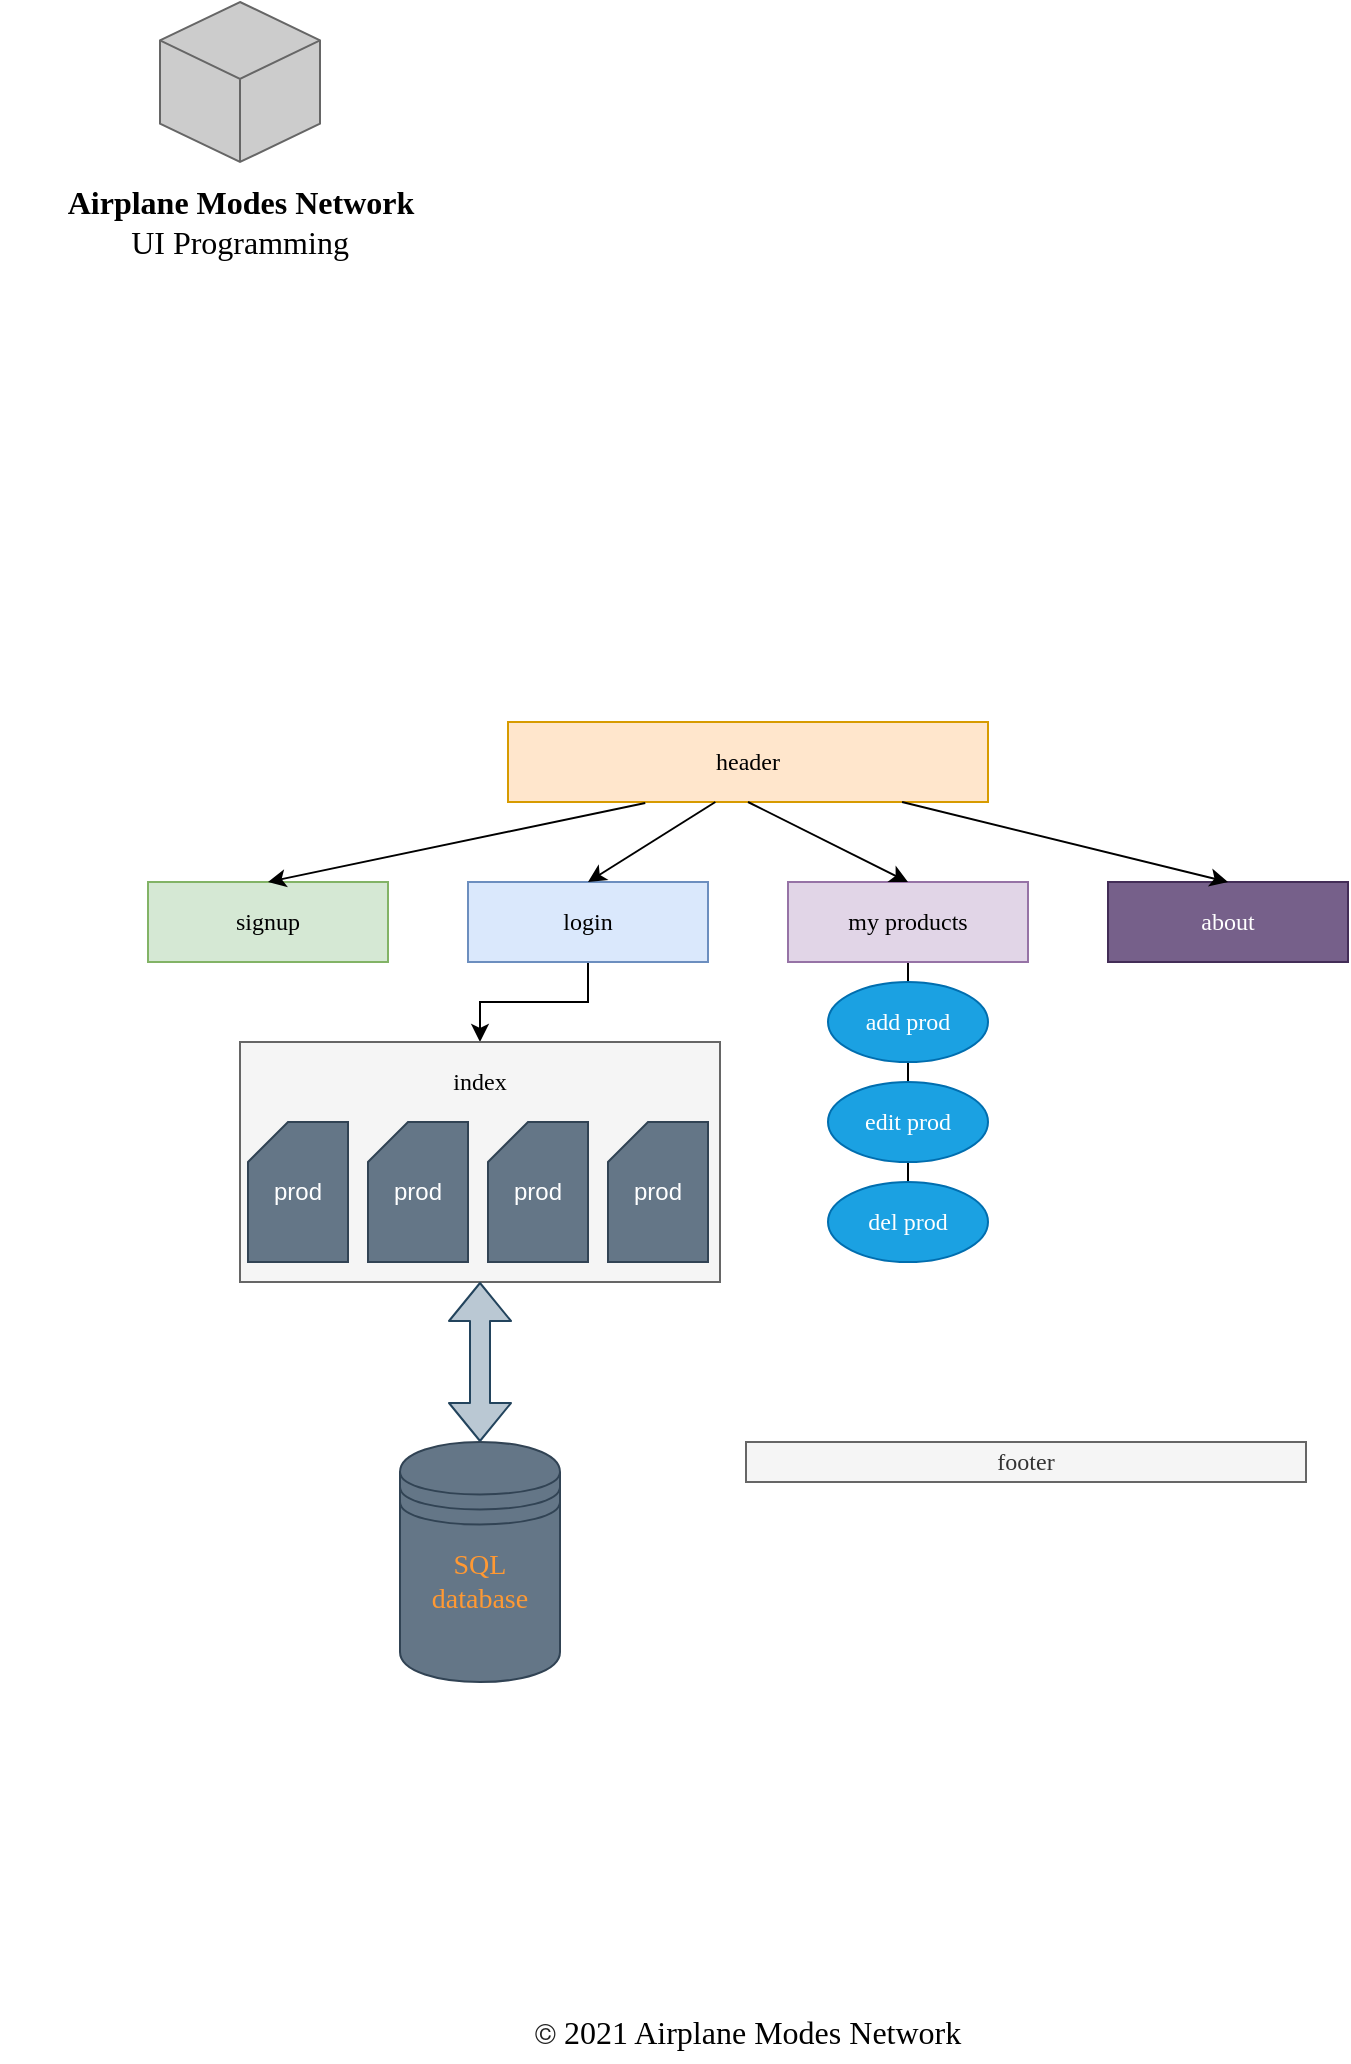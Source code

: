 <mxfile version="14.6.13" type="device"><diagram id="bVmHagoc_tDd0CF5SNT2" name="Page-1"><mxGraphModel dx="946" dy="634" grid="1" gridSize="10" guides="1" tooltips="1" connect="1" arrows="1" fold="1" page="1" pageScale="1" pageWidth="827" pageHeight="1169" math="0" shadow="0"><root><mxCell id="0"/><mxCell id="1" parent="0"/><mxCell id="C7AKGcM_3l_VxVjZ_Cte-17" value="" style="endArrow=none;html=1;strokeWidth=1;exitX=0.5;exitY=1;exitDx=0;exitDy=0;entryX=0.5;entryY=1;entryDx=0;entryDy=0;rounded=0;fontFamily=Ubuntu;fontSource=https%3A%2F%2Ffonts.googleapis.com%2Fcss%3Ffamily%3DUbuntu;" parent="1" source="C7AKGcM_3l_VxVjZ_Cte-15" target="C7AKGcM_3l_VxVjZ_Cte-12" edge="1"><mxGeometry width="50" height="50" relative="1" as="geometry"><mxPoint x="324" y="540" as="sourcePoint"/><mxPoint x="486" y="564" as="targetPoint"/><Array as="points"/></mxGeometry></mxCell><mxCell id="C7AKGcM_3l_VxVjZ_Cte-1" value="header" style="rounded=0;whiteSpace=wrap;html=1;fillColor=#ffe6cc;strokeColor=#d79b00;fontFamily=Ubuntu;fontSource=https%3A%2F%2Ffonts.googleapis.com%2Fcss%3Ffamily%3DUbuntu;" parent="1" vertex="1"><mxGeometry x="294" y="440" width="240" height="40" as="geometry"/></mxCell><mxCell id="C7AKGcM_3l_VxVjZ_Cte-2" value="signup" style="rounded=0;whiteSpace=wrap;html=1;fillColor=#d5e8d4;strokeColor=#82b366;fontFamily=Ubuntu;fontSource=https%3A%2F%2Ffonts.googleapis.com%2Fcss%3Ffamily%3DUbuntu;" parent="1" vertex="1"><mxGeometry x="114" y="520" width="120" height="40" as="geometry"/></mxCell><mxCell id="Xwawd6zfSUH9lHjBlvgS-22" style="edgeStyle=orthogonalEdgeStyle;rounded=0;orthogonalLoop=1;jettySize=auto;html=1;entryX=0.5;entryY=0;entryDx=0;entryDy=0;" parent="1" source="C7AKGcM_3l_VxVjZ_Cte-3" target="Xwawd6zfSUH9lHjBlvgS-6" edge="1"><mxGeometry relative="1" as="geometry"><mxPoint x="300" y="580" as="targetPoint"/></mxGeometry></mxCell><mxCell id="C7AKGcM_3l_VxVjZ_Cte-3" value="login" style="rounded=0;whiteSpace=wrap;html=1;fillColor=#dae8fc;strokeColor=#6c8ebf;fontFamily=Ubuntu;fontSource=https%3A%2F%2Ffonts.googleapis.com%2Fcss%3Ffamily%3DUbuntu;" parent="1" vertex="1"><mxGeometry x="274" y="520" width="120" height="40" as="geometry"/></mxCell><mxCell id="C7AKGcM_3l_VxVjZ_Cte-5" value="" style="endArrow=classic;html=1;entryX=0.5;entryY=0;entryDx=0;entryDy=0;exitX=0.286;exitY=1.013;exitDx=0;exitDy=0;exitPerimeter=0;fontFamily=Ubuntu;fontSource=https%3A%2F%2Ffonts.googleapis.com%2Fcss%3Ffamily%3DUbuntu;" parent="1" source="C7AKGcM_3l_VxVjZ_Cte-1" target="C7AKGcM_3l_VxVjZ_Cte-2" edge="1"><mxGeometry width="50" height="50" relative="1" as="geometry"><mxPoint x="404" y="500" as="sourcePoint"/><mxPoint x="454" y="450" as="targetPoint"/></mxGeometry></mxCell><mxCell id="C7AKGcM_3l_VxVjZ_Cte-7" value="" style="endArrow=classic;html=1;exitX=0.432;exitY=1;exitDx=0;exitDy=0;exitPerimeter=0;entryX=0.5;entryY=0;entryDx=0;entryDy=0;fontFamily=Ubuntu;fontSource=https%3A%2F%2Ffonts.googleapis.com%2Fcss%3Ffamily%3DUbuntu;" parent="1" source="C7AKGcM_3l_VxVjZ_Cte-1" target="C7AKGcM_3l_VxVjZ_Cte-3" edge="1"><mxGeometry width="50" height="50" relative="1" as="geometry"><mxPoint x="404" y="500" as="sourcePoint"/><mxPoint x="454" y="450" as="targetPoint"/></mxGeometry></mxCell><mxCell id="C7AKGcM_3l_VxVjZ_Cte-12" value="my products" style="rounded=0;whiteSpace=wrap;html=1;fillColor=#e1d5e7;strokeColor=#9673a6;fontFamily=Ubuntu;fontSource=https%3A%2F%2Ffonts.googleapis.com%2Fcss%3Ffamily%3DUbuntu;" parent="1" vertex="1"><mxGeometry x="434" y="520" width="120" height="40" as="geometry"/></mxCell><mxCell id="C7AKGcM_3l_VxVjZ_Cte-13" value="about" style="rounded=0;whiteSpace=wrap;html=1;fillColor=#76608a;strokeColor=#432D57;fontColor=#ffffff;fontFamily=Ubuntu;fontSource=https%3A%2F%2Ffonts.googleapis.com%2Fcss%3Ffamily%3DUbuntu;" parent="1" vertex="1"><mxGeometry x="594" y="520" width="120" height="40" as="geometry"/></mxCell><mxCell id="C7AKGcM_3l_VxVjZ_Cte-14" value="add prod" style="ellipse;whiteSpace=wrap;html=1;fillColor=#1ba1e2;strokeColor=#006EAF;fontColor=#ffffff;fontFamily=Ubuntu;fontSource=https%3A%2F%2Ffonts.googleapis.com%2Fcss%3Ffamily%3DUbuntu;" parent="1" vertex="1"><mxGeometry x="454" y="570" width="80" height="40" as="geometry"/></mxCell><mxCell id="C7AKGcM_3l_VxVjZ_Cte-15" value="del prod" style="ellipse;whiteSpace=wrap;html=1;fillColor=#1ba1e2;strokeColor=#006EAF;fontColor=#ffffff;fontFamily=Ubuntu;fontSource=https%3A%2F%2Ffonts.googleapis.com%2Fcss%3Ffamily%3DUbuntu;" parent="1" vertex="1"><mxGeometry x="454" y="670" width="80" height="40" as="geometry"/></mxCell><mxCell id="C7AKGcM_3l_VxVjZ_Cte-16" value="edit prod" style="ellipse;whiteSpace=wrap;html=1;fillColor=#1ba1e2;strokeColor=#006EAF;fontColor=#ffffff;fontFamily=Ubuntu;fontSource=https%3A%2F%2Ffonts.googleapis.com%2Fcss%3Ffamily%3DUbuntu;" parent="1" vertex="1"><mxGeometry x="454" y="620" width="80" height="40" as="geometry"/></mxCell><mxCell id="C7AKGcM_3l_VxVjZ_Cte-19" value="" style="endArrow=classic;html=1;strokeColor=#000000;strokeWidth=1;entryX=0.5;entryY=0;entryDx=0;entryDy=0;exitX=0.5;exitY=1;exitDx=0;exitDy=0;fontFamily=Ubuntu;fontSource=https%3A%2F%2Ffonts.googleapis.com%2Fcss%3Ffamily%3DUbuntu;" parent="1" source="C7AKGcM_3l_VxVjZ_Cte-1" target="C7AKGcM_3l_VxVjZ_Cte-12" edge="1"><mxGeometry width="50" height="50" relative="1" as="geometry"><mxPoint x="324" y="540" as="sourcePoint"/><mxPoint x="374" y="490" as="targetPoint"/></mxGeometry></mxCell><mxCell id="C7AKGcM_3l_VxVjZ_Cte-20" value="" style="endArrow=classic;html=1;strokeColor=#000000;strokeWidth=1;entryX=0.5;entryY=0;entryDx=0;entryDy=0;exitX=0.821;exitY=1;exitDx=0;exitDy=0;exitPerimeter=0;fontFamily=Ubuntu;fontSource=https%3A%2F%2Ffonts.googleapis.com%2Fcss%3Ffamily%3DUbuntu;" parent="1" source="C7AKGcM_3l_VxVjZ_Cte-1" target="C7AKGcM_3l_VxVjZ_Cte-13" edge="1"><mxGeometry width="50" height="50" relative="1" as="geometry"><mxPoint x="324" y="540" as="sourcePoint"/><mxPoint x="374" y="490" as="targetPoint"/></mxGeometry></mxCell><mxCell id="WTOyUMp1hdGSk7IUHqSX-1" value="" style="html=1;whiteSpace=wrap;shape=isoCube2;backgroundOutline=1;isoAngle=15;fontStyle=0;strokeColor=#666666;fontColor=#333333;gradientDirection=east;fillColor=#CCCCCC;fontFamily=Ubuntu;fontSource=https%3A%2F%2Ffonts.googleapis.com%2Fcss%3Ffamily%3DUbuntu;" parent="1" vertex="1"><mxGeometry x="120" y="80" width="80" height="80" as="geometry"/></mxCell><mxCell id="WTOyUMp1hdGSk7IUHqSX-2" value="Airplane Modes Network" style="text;strokeColor=none;fillColor=none;html=1;fontSize=16;fontStyle=1;verticalAlign=middle;align=center;fontFamily=Ubuntu;fontSource=https%3A%2F%2Ffonts.googleapis.com%2Fcss%3Ffamily%3DUbuntu;" parent="1" vertex="1"><mxGeometry x="40" y="160" width="240" height="40" as="geometry"/></mxCell><mxCell id="WTOyUMp1hdGSk7IUHqSX-3" value="UI Programming" style="text;html=1;strokeColor=none;fillColor=none;align=center;verticalAlign=middle;whiteSpace=wrap;rounded=0;fontFamily=Ubuntu;fontSize=16;fontSource=https%3A%2F%2Ffonts.googleapis.com%2Fcss%3Ffamily%3DUbuntu;" parent="1" vertex="1"><mxGeometry x="80" y="190" width="160" height="20" as="geometry"/></mxCell><mxCell id="b5mWAtnqsa9WSZ9efFW1-3" value="footer" style="rounded=0;whiteSpace=wrap;html=1;fillColor=#f5f5f5;strokeColor=#666666;fontFamily=Ubuntu;fontSource=https%3A%2F%2Ffonts.googleapis.com%2Fcss%3Ffamily%3DUbuntu;fontColor=#333333;" parent="1" vertex="1"><mxGeometry x="413" y="800" width="280" height="20" as="geometry"/></mxCell><mxCell id="Xwawd6zfSUH9lHjBlvgS-6" value="" style="rounded=0;whiteSpace=wrap;html=1;fillColor=#f5f5f5;strokeColor=#666666;fontColor=#333333;" parent="1" vertex="1"><mxGeometry x="160" y="600" width="240" height="120" as="geometry"/></mxCell><mxCell id="Xwawd6zfSUH9lHjBlvgS-7" value="&lt;font face=&quot;Ubuntu&quot; data-font-src=&quot;https://fonts.googleapis.com/css?family=Ubuntu&quot;&gt;index&lt;/font&gt;" style="text;html=1;strokeColor=none;fillColor=none;align=center;verticalAlign=middle;whiteSpace=wrap;rounded=0;" parent="1" vertex="1"><mxGeometry x="260" y="610" width="40" height="20" as="geometry"/></mxCell><mxCell id="Xwawd6zfSUH9lHjBlvgS-14" value="prod" style="shape=card;whiteSpace=wrap;html=1;fillColor=#647687;size=20;strokeColor=#314354;fontColor=#ffffff;" parent="1" vertex="1"><mxGeometry x="164" y="640" width="50" height="70" as="geometry"/></mxCell><mxCell id="Xwawd6zfSUH9lHjBlvgS-15" value="prod" style="shape=card;whiteSpace=wrap;html=1;fillColor=#647687;size=20;strokeColor=#314354;fontColor=#ffffff;" parent="1" vertex="1"><mxGeometry x="224" y="640" width="50" height="70" as="geometry"/></mxCell><mxCell id="Xwawd6zfSUH9lHjBlvgS-16" value="prod" style="shape=card;whiteSpace=wrap;html=1;fillColor=#647687;size=20;strokeColor=#314354;fontColor=#ffffff;" parent="1" vertex="1"><mxGeometry x="284" y="640" width="50" height="70" as="geometry"/></mxCell><mxCell id="Xwawd6zfSUH9lHjBlvgS-17" value="prod" style="shape=card;whiteSpace=wrap;html=1;fillColor=#647687;size=20;strokeColor=#314354;fontColor=#ffffff;" parent="1" vertex="1"><mxGeometry x="344" y="640" width="50" height="70" as="geometry"/></mxCell><mxCell id="Xwawd6zfSUH9lHjBlvgS-20" value="" style="shape=flexArrow;endArrow=classic;startArrow=classic;html=1;exitX=0.5;exitY=0;exitDx=0;exitDy=0;exitPerimeter=0;fillColor=#bac8d3;strokeColor=#23445d;" parent="1" target="Xwawd6zfSUH9lHjBlvgS-6" edge="1"><mxGeometry width="100" height="100" relative="1" as="geometry"><mxPoint x="280" y="800" as="sourcePoint"/><mxPoint x="380" y="660" as="targetPoint"/></mxGeometry></mxCell><mxCell id="Xwawd6zfSUH9lHjBlvgS-21" value="&lt;font face=&quot;Ubuntu&quot; style=&quot;font-size: 14px&quot;&gt;&lt;span&gt;&lt;font color=&quot;#ff9933&quot;&gt;SQL&lt;br&gt;database&lt;br&gt;&lt;/font&gt;&lt;br&gt;&lt;/span&gt;&lt;/font&gt;" style="shape=datastore;whiteSpace=wrap;html=1;fillColor=#647687;strokeColor=#314354;fontColor=#ffffff;" parent="1" vertex="1"><mxGeometry x="240" y="800" width="80" height="120" as="geometry"/></mxCell><mxCell id="K10_mkXgBeC0asdStexc-1" value="&lt;span style=&quot;color: rgb(34 , 34 , 34) ; font-family: &amp;#34;ddg_proximanova&amp;#34; , &amp;#34;ddg_proximanova_ui_0&amp;#34; , &amp;#34;ddg_proximanova_ui_1&amp;#34; , &amp;#34;ddg_proximanova_ui_2&amp;#34; , &amp;#34;ddg_proximanova_ui_3&amp;#34; , &amp;#34;ddg_proximanova_ui_4&amp;#34; , &amp;#34;ddg_proximanova_ui_5&amp;#34; , &amp;#34;ddg_proximanova_ui_6&amp;#34; , &amp;#34;proxima nova&amp;#34; , &amp;#34;helvetica neue&amp;#34; , &amp;#34;helvetica&amp;#34; , &amp;#34;segoe ui&amp;#34; , &amp;#34;nimbus sans l&amp;#34; , &amp;#34;liberation sans&amp;#34; , &amp;#34;open sans&amp;#34; , &amp;#34;freesans&amp;#34; , &amp;#34;arial&amp;#34; , sans-serif ; font-size: 14.4px ; text-align: left ; background-color: rgb(255 , 255 , 255)&quot;&gt;©&lt;/span&gt;&amp;nbsp;2021 Airplane Modes Network" style="text;html=1;strokeColor=none;fillColor=none;align=center;verticalAlign=middle;whiteSpace=wrap;rounded=0;fontFamily=Ubuntu;fontSize=16;fontSource=https%3A%2F%2Ffonts.googleapis.com%2Fcss%3Ffamily%3DUbuntu;" vertex="1" parent="1"><mxGeometry x="254" y="1080" width="320" height="30" as="geometry"/></mxCell></root></mxGraphModel></diagram></mxfile>
